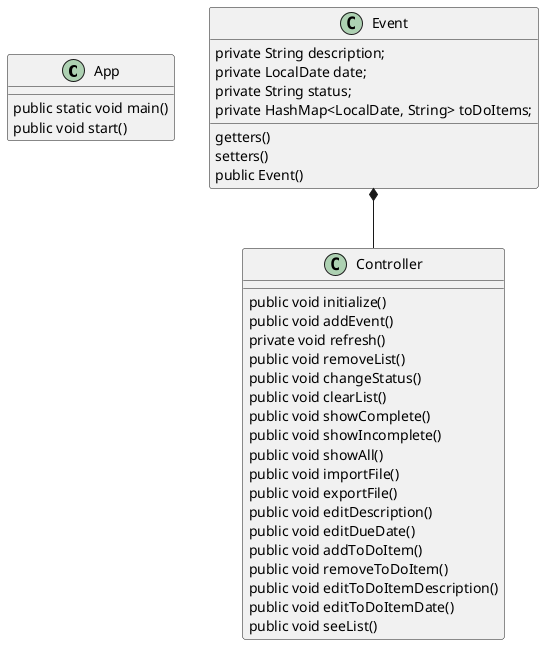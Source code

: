 @startuml
'https://plantuml.com/class-diagram

class App{
public static void main()
public void start()
}

class Controller{
public void initialize()
public void addEvent()
private void refresh()
public void removeList()
public void changeStatus()
public void clearList()
public void showComplete()
public void showIncomplete()
public void showAll()
public void importFile()
public void exportFile()
public void editDescription()
public void editDueDate()
public void addToDoItem()
public void removeToDoItem()
public void editToDoItemDescription()
public void editToDoItemDate()
public void seeList()
}

class Event{
private String description;
private LocalDate date;
private String status;
private HashMap<LocalDate, String> toDoItems;

getters()
setters()
public Event()
}

Event *-- Controller

@enduml